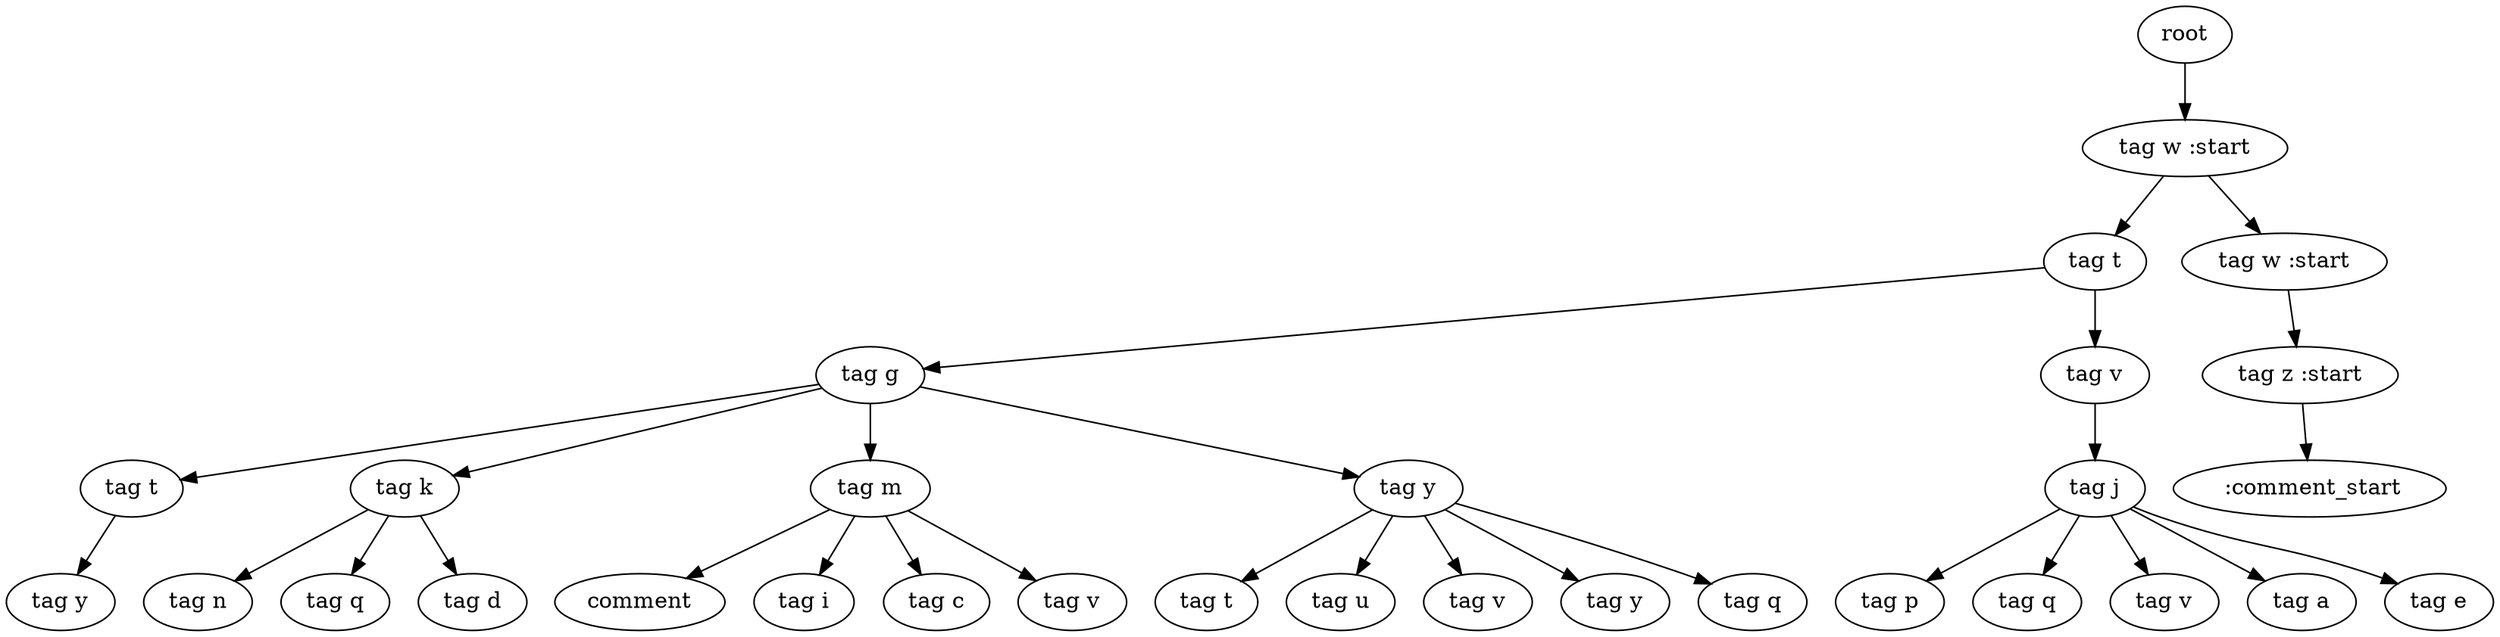 digraph Tree{
0[label="root"];
0->00
00[label="tag w :start"];
00->000
000[label="tag t"];
000->0000
0000[label="tag g"];
0000->00000
00000[label="tag t"];
00000->000000
000000[label="tag y"];
0000->00001
00001[label="tag k"];
00001->000010
000010[label="tag n"];
00001->000011
000011[label="tag q"];
00001->000012
000012[label="tag d"];
0000->00002
00002[label="tag m"];
00002->000020
000020[label="comment"];
00002->000021
000021[label="tag i"];
00002->000022
000022[label="tag c"];
00002->000023
000023[label="tag v"];
0000->00003
00003[label="tag y"];
00003->000030
000030[label="tag t"];
00003->000031
000031[label="tag u"];
00003->000032
000032[label="tag v"];
00003->000033
000033[label="tag y"];
00003->000034
000034[label="tag q"];
000->0001
0001[label="tag v"];
0001->00010
00010[label="tag j"];
00010->000100
000100[label="tag p"];
00010->000101
000101[label="tag q"];
00010->000102
000102[label="tag v"];
00010->000103
000103[label="tag a"];
00010->000104
000104[label="tag e"];
00->001
001[label="tag w :start"];
001->0010
0010[label="tag z :start"];
0010->00100
00100[label=" :comment_start"];
}
